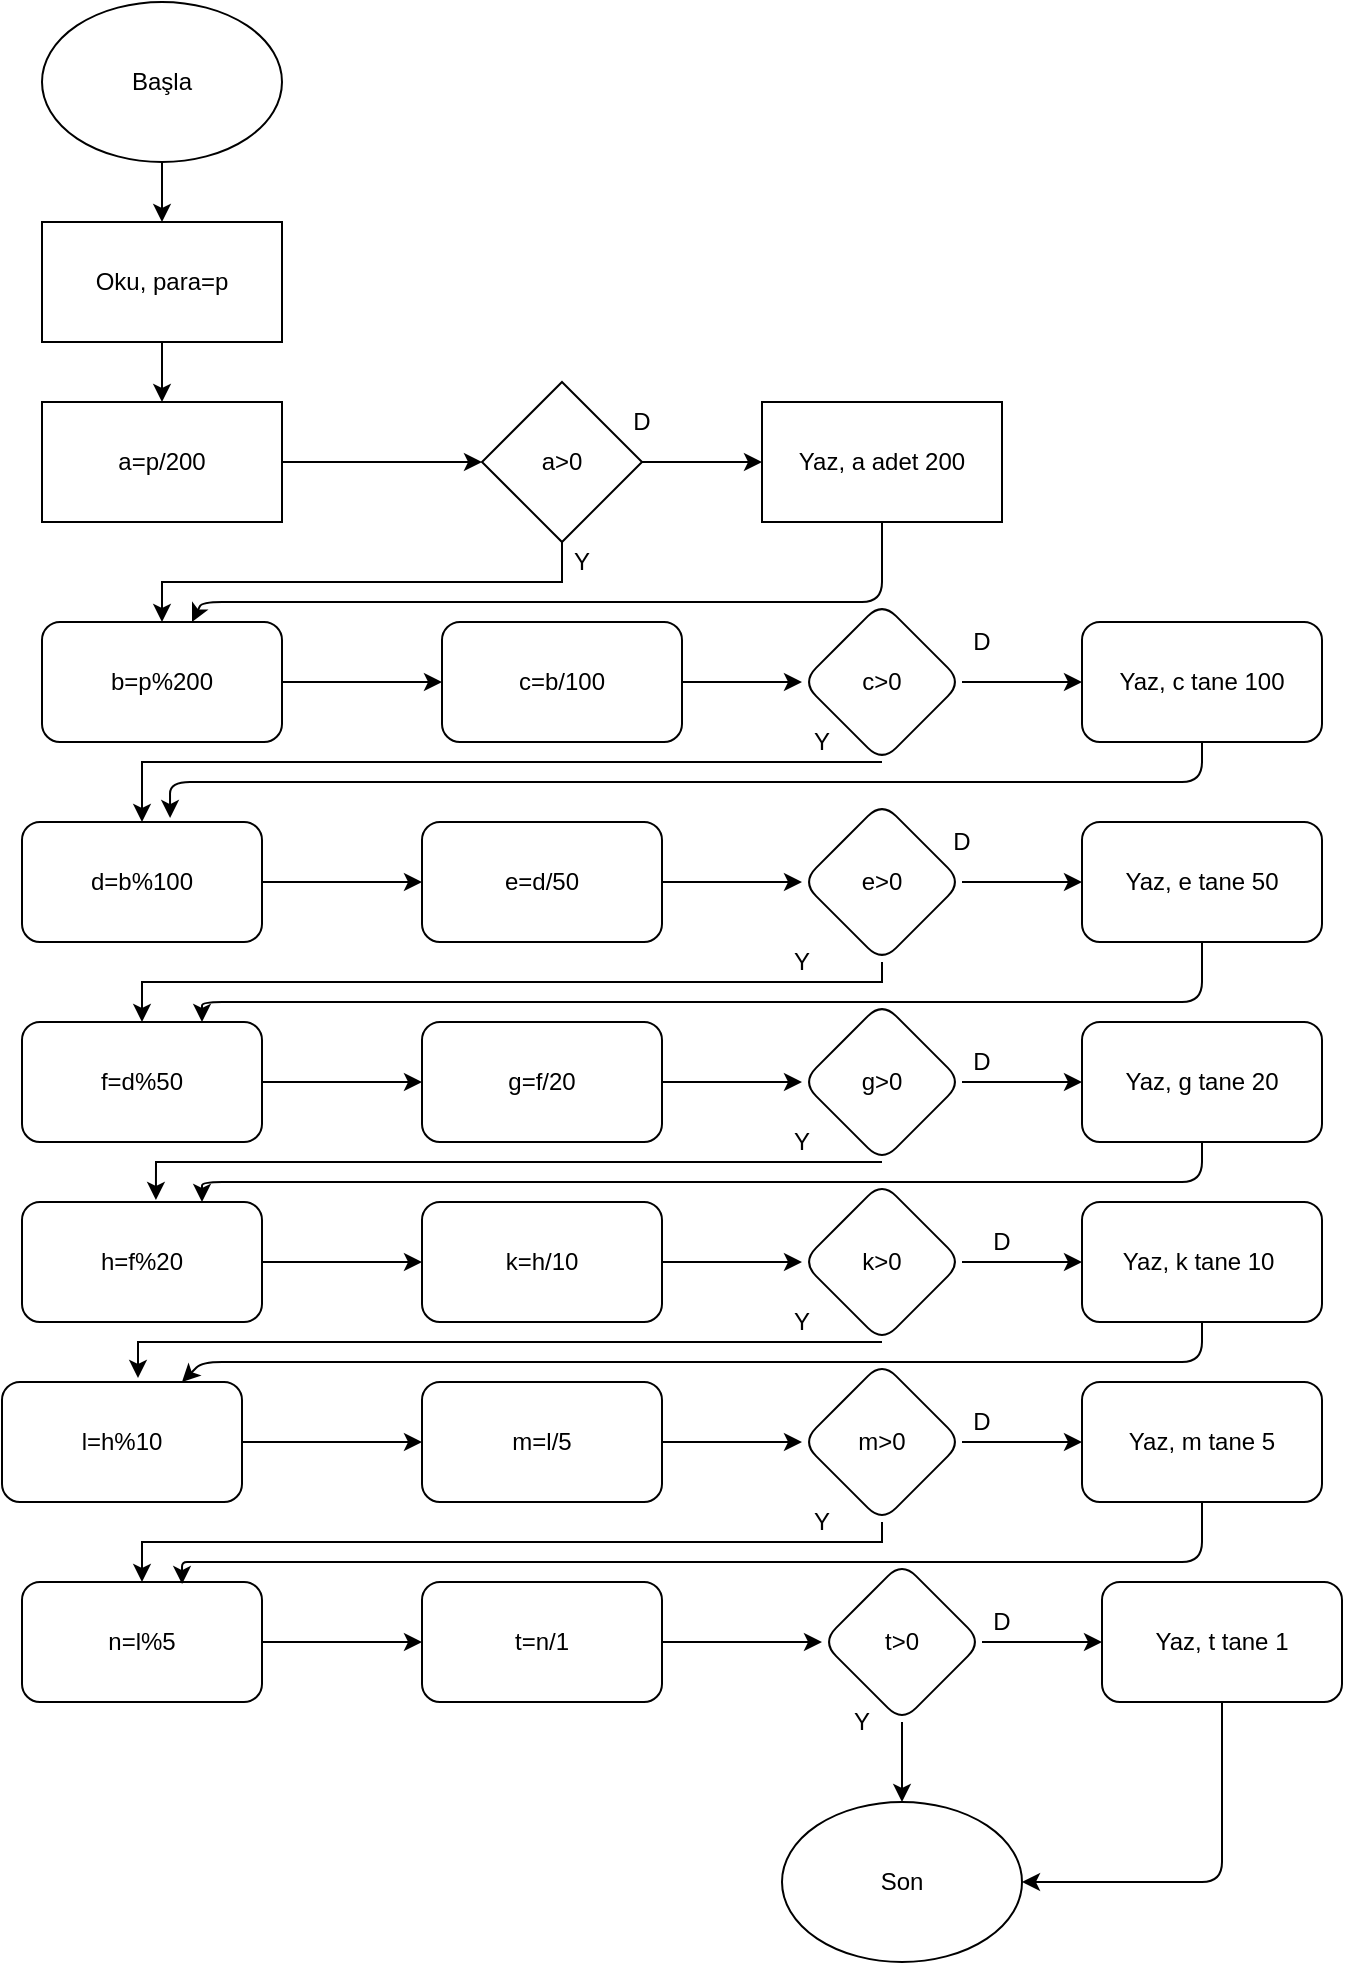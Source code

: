 <mxfile version="13.9.9" type="device"><diagram id="JTI-2e4M2It9Q666rwr6" name="Sayfa -1"><mxGraphModel dx="1086" dy="846" grid="1" gridSize="10" guides="1" tooltips="1" connect="1" arrows="1" fold="1" page="1" pageScale="1" pageWidth="827" pageHeight="1169" math="0" shadow="0"><root><mxCell id="0"/><mxCell id="1" parent="0"/><mxCell id="Kk_VDV64w1hDJ0cBYVVB-3" value="" style="edgeStyle=orthogonalEdgeStyle;rounded=0;orthogonalLoop=1;jettySize=auto;html=1;" edge="1" parent="1" source="Kk_VDV64w1hDJ0cBYVVB-1" target="Kk_VDV64w1hDJ0cBYVVB-2"><mxGeometry relative="1" as="geometry"/></mxCell><mxCell id="Kk_VDV64w1hDJ0cBYVVB-1" value="Başla" style="ellipse;whiteSpace=wrap;html=1;" vertex="1" parent="1"><mxGeometry x="250" y="30" width="120" height="80" as="geometry"/></mxCell><mxCell id="Kk_VDV64w1hDJ0cBYVVB-5" value="" style="edgeStyle=orthogonalEdgeStyle;rounded=0;orthogonalLoop=1;jettySize=auto;html=1;" edge="1" parent="1" source="Kk_VDV64w1hDJ0cBYVVB-2" target="Kk_VDV64w1hDJ0cBYVVB-4"><mxGeometry relative="1" as="geometry"/></mxCell><mxCell id="Kk_VDV64w1hDJ0cBYVVB-2" value="Oku, para=p" style="whiteSpace=wrap;html=1;" vertex="1" parent="1"><mxGeometry x="250" y="140" width="120" height="60" as="geometry"/></mxCell><mxCell id="Kk_VDV64w1hDJ0cBYVVB-7" value="" style="edgeStyle=orthogonalEdgeStyle;rounded=0;orthogonalLoop=1;jettySize=auto;html=1;" edge="1" parent="1" source="Kk_VDV64w1hDJ0cBYVVB-4" target="Kk_VDV64w1hDJ0cBYVVB-6"><mxGeometry relative="1" as="geometry"/></mxCell><mxCell id="Kk_VDV64w1hDJ0cBYVVB-4" value="a=p/200" style="whiteSpace=wrap;html=1;" vertex="1" parent="1"><mxGeometry x="250" y="230" width="120" height="60" as="geometry"/></mxCell><mxCell id="Kk_VDV64w1hDJ0cBYVVB-9" value="" style="edgeStyle=orthogonalEdgeStyle;rounded=0;orthogonalLoop=1;jettySize=auto;html=1;" edge="1" parent="1" source="Kk_VDV64w1hDJ0cBYVVB-6" target="Kk_VDV64w1hDJ0cBYVVB-8"><mxGeometry relative="1" as="geometry"/></mxCell><mxCell id="Kk_VDV64w1hDJ0cBYVVB-12" value="" style="edgeStyle=orthogonalEdgeStyle;rounded=0;orthogonalLoop=1;jettySize=auto;html=1;entryX=0.5;entryY=0;entryDx=0;entryDy=0;" edge="1" parent="1" source="Kk_VDV64w1hDJ0cBYVVB-6" target="Kk_VDV64w1hDJ0cBYVVB-13"><mxGeometry relative="1" as="geometry"><mxPoint x="510" y="340" as="targetPoint"/><Array as="points"><mxPoint x="510" y="320"/><mxPoint x="310" y="320"/></Array></mxGeometry></mxCell><mxCell id="Kk_VDV64w1hDJ0cBYVVB-6" value="a&amp;gt;0" style="rhombus;whiteSpace=wrap;html=1;" vertex="1" parent="1"><mxGeometry x="470" y="220" width="80" height="80" as="geometry"/></mxCell><mxCell id="Kk_VDV64w1hDJ0cBYVVB-8" value="Yaz, a adet 200" style="whiteSpace=wrap;html=1;" vertex="1" parent="1"><mxGeometry x="610" y="230" width="120" height="60" as="geometry"/></mxCell><mxCell id="Kk_VDV64w1hDJ0cBYVVB-10" value="D" style="text;html=1;strokeColor=none;fillColor=none;align=center;verticalAlign=middle;whiteSpace=wrap;rounded=0;" vertex="1" parent="1"><mxGeometry x="530" y="230" width="40" height="20" as="geometry"/></mxCell><mxCell id="Kk_VDV64w1hDJ0cBYVVB-18" value="" style="edgeStyle=orthogonalEdgeStyle;rounded=0;orthogonalLoop=1;jettySize=auto;html=1;" edge="1" parent="1" source="Kk_VDV64w1hDJ0cBYVVB-13" target="Kk_VDV64w1hDJ0cBYVVB-17"><mxGeometry relative="1" as="geometry"/></mxCell><mxCell id="Kk_VDV64w1hDJ0cBYVVB-13" value="b=p%200" style="rounded=1;whiteSpace=wrap;html=1;" vertex="1" parent="1"><mxGeometry x="250" y="340" width="120" height="60" as="geometry"/></mxCell><mxCell id="Kk_VDV64w1hDJ0cBYVVB-15" value="Y" style="text;html=1;strokeColor=none;fillColor=none;align=center;verticalAlign=middle;whiteSpace=wrap;rounded=0;" vertex="1" parent="1"><mxGeometry x="500" y="300" width="40" height="20" as="geometry"/></mxCell><mxCell id="Kk_VDV64w1hDJ0cBYVVB-16" value="" style="endArrow=classic;html=1;exitX=0.5;exitY=1;exitDx=0;exitDy=0;" edge="1" parent="1" source="Kk_VDV64w1hDJ0cBYVVB-8" target="Kk_VDV64w1hDJ0cBYVVB-13"><mxGeometry width="50" height="50" relative="1" as="geometry"><mxPoint x="390" y="460" as="sourcePoint"/><mxPoint x="430" y="370" as="targetPoint"/><Array as="points"><mxPoint x="670" y="330"/><mxPoint x="390" y="330"/><mxPoint x="330" y="330"/></Array></mxGeometry></mxCell><mxCell id="Kk_VDV64w1hDJ0cBYVVB-20" value="" style="edgeStyle=orthogonalEdgeStyle;rounded=0;orthogonalLoop=1;jettySize=auto;html=1;" edge="1" parent="1" source="Kk_VDV64w1hDJ0cBYVVB-17" target="Kk_VDV64w1hDJ0cBYVVB-19"><mxGeometry relative="1" as="geometry"/></mxCell><mxCell id="Kk_VDV64w1hDJ0cBYVVB-17" value="c=b/100" style="whiteSpace=wrap;html=1;rounded=1;" vertex="1" parent="1"><mxGeometry x="450" y="340" width="120" height="60" as="geometry"/></mxCell><mxCell id="Kk_VDV64w1hDJ0cBYVVB-22" value="" style="edgeStyle=orthogonalEdgeStyle;rounded=0;orthogonalLoop=1;jettySize=auto;html=1;" edge="1" parent="1" source="Kk_VDV64w1hDJ0cBYVVB-19" target="Kk_VDV64w1hDJ0cBYVVB-21"><mxGeometry relative="1" as="geometry"/></mxCell><mxCell id="Kk_VDV64w1hDJ0cBYVVB-24" value="" style="edgeStyle=orthogonalEdgeStyle;rounded=0;orthogonalLoop=1;jettySize=auto;html=1;" edge="1" parent="1" source="Kk_VDV64w1hDJ0cBYVVB-19" target="Kk_VDV64w1hDJ0cBYVVB-23"><mxGeometry relative="1" as="geometry"><mxPoint x="670" y="430" as="sourcePoint"/><Array as="points"><mxPoint x="300" y="410"/></Array></mxGeometry></mxCell><mxCell id="Kk_VDV64w1hDJ0cBYVVB-19" value="c&amp;gt;0" style="rhombus;whiteSpace=wrap;html=1;rounded=1;" vertex="1" parent="1"><mxGeometry x="630" y="330" width="80" height="80" as="geometry"/></mxCell><mxCell id="Kk_VDV64w1hDJ0cBYVVB-21" value="Yaz, c tane 100" style="whiteSpace=wrap;html=1;rounded=1;" vertex="1" parent="1"><mxGeometry x="770" y="340" width="120" height="60" as="geometry"/></mxCell><mxCell id="Kk_VDV64w1hDJ0cBYVVB-29" value="" style="edgeStyle=orthogonalEdgeStyle;rounded=0;orthogonalLoop=1;jettySize=auto;html=1;" edge="1" parent="1" source="Kk_VDV64w1hDJ0cBYVVB-23" target="Kk_VDV64w1hDJ0cBYVVB-28"><mxGeometry relative="1" as="geometry"/></mxCell><mxCell id="Kk_VDV64w1hDJ0cBYVVB-23" value="d=b%100" style="whiteSpace=wrap;html=1;rounded=1;" vertex="1" parent="1"><mxGeometry x="240" y="440" width="120" height="60" as="geometry"/></mxCell><mxCell id="Kk_VDV64w1hDJ0cBYVVB-25" value="Y" style="text;html=1;strokeColor=none;fillColor=none;align=center;verticalAlign=middle;whiteSpace=wrap;rounded=0;" vertex="1" parent="1"><mxGeometry x="620" y="390" width="40" height="20" as="geometry"/></mxCell><mxCell id="Kk_VDV64w1hDJ0cBYVVB-26" value="D" style="text;html=1;strokeColor=none;fillColor=none;align=center;verticalAlign=middle;whiteSpace=wrap;rounded=0;" vertex="1" parent="1"><mxGeometry x="700" y="340" width="40" height="20" as="geometry"/></mxCell><mxCell id="Kk_VDV64w1hDJ0cBYVVB-27" value="" style="endArrow=classic;html=1;exitX=0.5;exitY=1;exitDx=0;exitDy=0;entryX=0.617;entryY=-0.033;entryDx=0;entryDy=0;entryPerimeter=0;" edge="1" parent="1" source="Kk_VDV64w1hDJ0cBYVVB-21" target="Kk_VDV64w1hDJ0cBYVVB-23"><mxGeometry width="50" height="50" relative="1" as="geometry"><mxPoint x="390" y="460" as="sourcePoint"/><mxPoint x="440" y="410" as="targetPoint"/><Array as="points"><mxPoint x="830" y="420"/><mxPoint x="314" y="420"/></Array></mxGeometry></mxCell><mxCell id="Kk_VDV64w1hDJ0cBYVVB-31" value="" style="edgeStyle=orthogonalEdgeStyle;rounded=0;orthogonalLoop=1;jettySize=auto;html=1;" edge="1" parent="1" source="Kk_VDV64w1hDJ0cBYVVB-28" target="Kk_VDV64w1hDJ0cBYVVB-30"><mxGeometry relative="1" as="geometry"/></mxCell><mxCell id="Kk_VDV64w1hDJ0cBYVVB-28" value="e=d/50" style="whiteSpace=wrap;html=1;rounded=1;" vertex="1" parent="1"><mxGeometry x="440" y="440" width="120" height="60" as="geometry"/></mxCell><mxCell id="Kk_VDV64w1hDJ0cBYVVB-33" value="" style="edgeStyle=orthogonalEdgeStyle;rounded=0;orthogonalLoop=1;jettySize=auto;html=1;" edge="1" parent="1" source="Kk_VDV64w1hDJ0cBYVVB-30" target="Kk_VDV64w1hDJ0cBYVVB-32"><mxGeometry relative="1" as="geometry"/></mxCell><mxCell id="Kk_VDV64w1hDJ0cBYVVB-35" value="" style="edgeStyle=orthogonalEdgeStyle;rounded=0;orthogonalLoop=1;jettySize=auto;html=1;entryX=0.5;entryY=0;entryDx=0;entryDy=0;" edge="1" parent="1" source="Kk_VDV64w1hDJ0cBYVVB-30" target="Kk_VDV64w1hDJ0cBYVVB-34"><mxGeometry relative="1" as="geometry"><Array as="points"><mxPoint x="670" y="520"/><mxPoint x="300" y="520"/></Array></mxGeometry></mxCell><mxCell id="Kk_VDV64w1hDJ0cBYVVB-30" value="e&amp;gt;0" style="rhombus;whiteSpace=wrap;html=1;rounded=1;" vertex="1" parent="1"><mxGeometry x="630" y="430" width="80" height="80" as="geometry"/></mxCell><mxCell id="Kk_VDV64w1hDJ0cBYVVB-32" value="Yaz, e tane 50" style="whiteSpace=wrap;html=1;rounded=1;" vertex="1" parent="1"><mxGeometry x="770" y="440" width="120" height="60" as="geometry"/></mxCell><mxCell id="Kk_VDV64w1hDJ0cBYVVB-40" value="" style="edgeStyle=orthogonalEdgeStyle;rounded=0;orthogonalLoop=1;jettySize=auto;html=1;" edge="1" parent="1" source="Kk_VDV64w1hDJ0cBYVVB-34" target="Kk_VDV64w1hDJ0cBYVVB-39"><mxGeometry relative="1" as="geometry"/></mxCell><mxCell id="Kk_VDV64w1hDJ0cBYVVB-34" value="f=d%50" style="whiteSpace=wrap;html=1;rounded=1;" vertex="1" parent="1"><mxGeometry x="240" y="540" width="120" height="60" as="geometry"/></mxCell><mxCell id="Kk_VDV64w1hDJ0cBYVVB-36" value="Y" style="text;html=1;strokeColor=none;fillColor=none;align=center;verticalAlign=middle;whiteSpace=wrap;rounded=0;" vertex="1" parent="1"><mxGeometry x="610" y="500" width="40" height="20" as="geometry"/></mxCell><mxCell id="Kk_VDV64w1hDJ0cBYVVB-37" value="D" style="text;html=1;strokeColor=none;fillColor=none;align=center;verticalAlign=middle;whiteSpace=wrap;rounded=0;" vertex="1" parent="1"><mxGeometry x="690" y="440" width="40" height="20" as="geometry"/></mxCell><mxCell id="Kk_VDV64w1hDJ0cBYVVB-38" value="" style="endArrow=classic;html=1;exitX=0.5;exitY=1;exitDx=0;exitDy=0;entryX=0.75;entryY=0;entryDx=0;entryDy=0;" edge="1" parent="1" source="Kk_VDV64w1hDJ0cBYVVB-32" target="Kk_VDV64w1hDJ0cBYVVB-34"><mxGeometry width="50" height="50" relative="1" as="geometry"><mxPoint x="390" y="460" as="sourcePoint"/><mxPoint x="440" y="410" as="targetPoint"/><Array as="points"><mxPoint x="830" y="530"/><mxPoint x="330" y="530"/></Array></mxGeometry></mxCell><mxCell id="Kk_VDV64w1hDJ0cBYVVB-42" value="" style="edgeStyle=orthogonalEdgeStyle;rounded=0;orthogonalLoop=1;jettySize=auto;html=1;" edge="1" parent="1" source="Kk_VDV64w1hDJ0cBYVVB-39" target="Kk_VDV64w1hDJ0cBYVVB-41"><mxGeometry relative="1" as="geometry"/></mxCell><mxCell id="Kk_VDV64w1hDJ0cBYVVB-39" value="g=f/20" style="whiteSpace=wrap;html=1;rounded=1;" vertex="1" parent="1"><mxGeometry x="440" y="540" width="120" height="60" as="geometry"/></mxCell><mxCell id="Kk_VDV64w1hDJ0cBYVVB-44" value="" style="edgeStyle=orthogonalEdgeStyle;rounded=0;orthogonalLoop=1;jettySize=auto;html=1;" edge="1" parent="1" source="Kk_VDV64w1hDJ0cBYVVB-41" target="Kk_VDV64w1hDJ0cBYVVB-43"><mxGeometry relative="1" as="geometry"/></mxCell><mxCell id="Kk_VDV64w1hDJ0cBYVVB-46" value="" style="edgeStyle=orthogonalEdgeStyle;rounded=0;orthogonalLoop=1;jettySize=auto;html=1;entryX=0.558;entryY=-0.017;entryDx=0;entryDy=0;entryPerimeter=0;" edge="1" parent="1" source="Kk_VDV64w1hDJ0cBYVVB-41" target="Kk_VDV64w1hDJ0cBYVVB-45"><mxGeometry relative="1" as="geometry"><Array as="points"><mxPoint x="307" y="610"/></Array></mxGeometry></mxCell><mxCell id="Kk_VDV64w1hDJ0cBYVVB-41" value="g&amp;gt;0" style="rhombus;whiteSpace=wrap;html=1;rounded=1;" vertex="1" parent="1"><mxGeometry x="630" y="530" width="80" height="80" as="geometry"/></mxCell><mxCell id="Kk_VDV64w1hDJ0cBYVVB-43" value="Yaz, g tane 20" style="whiteSpace=wrap;html=1;rounded=1;" vertex="1" parent="1"><mxGeometry x="770" y="540" width="120" height="60" as="geometry"/></mxCell><mxCell id="Kk_VDV64w1hDJ0cBYVVB-51" value="" style="edgeStyle=orthogonalEdgeStyle;rounded=0;orthogonalLoop=1;jettySize=auto;html=1;" edge="1" parent="1" source="Kk_VDV64w1hDJ0cBYVVB-45" target="Kk_VDV64w1hDJ0cBYVVB-50"><mxGeometry relative="1" as="geometry"/></mxCell><mxCell id="Kk_VDV64w1hDJ0cBYVVB-45" value="h=f%20" style="whiteSpace=wrap;html=1;rounded=1;" vertex="1" parent="1"><mxGeometry x="240" y="630" width="120" height="60" as="geometry"/></mxCell><mxCell id="Kk_VDV64w1hDJ0cBYVVB-47" value="Y" style="text;html=1;strokeColor=none;fillColor=none;align=center;verticalAlign=middle;whiteSpace=wrap;rounded=0;" vertex="1" parent="1"><mxGeometry x="610" y="590" width="40" height="20" as="geometry"/></mxCell><mxCell id="Kk_VDV64w1hDJ0cBYVVB-48" value="D" style="text;html=1;strokeColor=none;fillColor=none;align=center;verticalAlign=middle;whiteSpace=wrap;rounded=0;" vertex="1" parent="1"><mxGeometry x="700" y="550" width="40" height="20" as="geometry"/></mxCell><mxCell id="Kk_VDV64w1hDJ0cBYVVB-49" value="" style="endArrow=classic;html=1;exitX=0.5;exitY=1;exitDx=0;exitDy=0;entryX=0.75;entryY=0;entryDx=0;entryDy=0;" edge="1" parent="1" source="Kk_VDV64w1hDJ0cBYVVB-43" target="Kk_VDV64w1hDJ0cBYVVB-45"><mxGeometry width="50" height="50" relative="1" as="geometry"><mxPoint x="390" y="460" as="sourcePoint"/><mxPoint x="440" y="410" as="targetPoint"/><Array as="points"><mxPoint x="830" y="620"/><mxPoint x="330" y="620"/></Array></mxGeometry></mxCell><mxCell id="Kk_VDV64w1hDJ0cBYVVB-53" value="" style="edgeStyle=orthogonalEdgeStyle;rounded=0;orthogonalLoop=1;jettySize=auto;html=1;" edge="1" parent="1" source="Kk_VDV64w1hDJ0cBYVVB-50" target="Kk_VDV64w1hDJ0cBYVVB-52"><mxGeometry relative="1" as="geometry"/></mxCell><mxCell id="Kk_VDV64w1hDJ0cBYVVB-50" value="k=h/10" style="whiteSpace=wrap;html=1;rounded=1;" vertex="1" parent="1"><mxGeometry x="440" y="630" width="120" height="60" as="geometry"/></mxCell><mxCell id="Kk_VDV64w1hDJ0cBYVVB-55" value="" style="edgeStyle=orthogonalEdgeStyle;rounded=0;orthogonalLoop=1;jettySize=auto;html=1;" edge="1" parent="1" source="Kk_VDV64w1hDJ0cBYVVB-52" target="Kk_VDV64w1hDJ0cBYVVB-54"><mxGeometry relative="1" as="geometry"/></mxCell><mxCell id="Kk_VDV64w1hDJ0cBYVVB-57" value="" style="edgeStyle=orthogonalEdgeStyle;rounded=0;orthogonalLoop=1;jettySize=auto;html=1;entryX=0.567;entryY=-0.033;entryDx=0;entryDy=0;entryPerimeter=0;" edge="1" parent="1" source="Kk_VDV64w1hDJ0cBYVVB-52" target="Kk_VDV64w1hDJ0cBYVVB-56"><mxGeometry relative="1" as="geometry"><Array as="points"><mxPoint x="298" y="700"/><mxPoint x="298" y="718"/></Array></mxGeometry></mxCell><mxCell id="Kk_VDV64w1hDJ0cBYVVB-52" value="k&amp;gt;0" style="rhombus;whiteSpace=wrap;html=1;rounded=1;" vertex="1" parent="1"><mxGeometry x="630" y="620" width="80" height="80" as="geometry"/></mxCell><mxCell id="Kk_VDV64w1hDJ0cBYVVB-54" value="Yaz, k tane 10&amp;nbsp;" style="whiteSpace=wrap;html=1;rounded=1;" vertex="1" parent="1"><mxGeometry x="770" y="630" width="120" height="60" as="geometry"/></mxCell><mxCell id="Kk_VDV64w1hDJ0cBYVVB-62" value="" style="edgeStyle=orthogonalEdgeStyle;rounded=0;orthogonalLoop=1;jettySize=auto;html=1;" edge="1" parent="1" source="Kk_VDV64w1hDJ0cBYVVB-56" target="Kk_VDV64w1hDJ0cBYVVB-61"><mxGeometry relative="1" as="geometry"/></mxCell><mxCell id="Kk_VDV64w1hDJ0cBYVVB-56" value="l=h%10" style="whiteSpace=wrap;html=1;rounded=1;" vertex="1" parent="1"><mxGeometry x="230" y="720" width="120" height="60" as="geometry"/></mxCell><mxCell id="Kk_VDV64w1hDJ0cBYVVB-58" value="Y" style="text;html=1;strokeColor=none;fillColor=none;align=center;verticalAlign=middle;whiteSpace=wrap;rounded=0;" vertex="1" parent="1"><mxGeometry x="610" y="680" width="40" height="20" as="geometry"/></mxCell><mxCell id="Kk_VDV64w1hDJ0cBYVVB-59" value="D" style="text;html=1;strokeColor=none;fillColor=none;align=center;verticalAlign=middle;whiteSpace=wrap;rounded=0;" vertex="1" parent="1"><mxGeometry x="710" y="640" width="40" height="20" as="geometry"/></mxCell><mxCell id="Kk_VDV64w1hDJ0cBYVVB-60" value="" style="endArrow=classic;html=1;exitX=0.5;exitY=1;exitDx=0;exitDy=0;entryX=0.75;entryY=0;entryDx=0;entryDy=0;" edge="1" parent="1" source="Kk_VDV64w1hDJ0cBYVVB-54" target="Kk_VDV64w1hDJ0cBYVVB-56"><mxGeometry width="50" height="50" relative="1" as="geometry"><mxPoint x="390" y="460" as="sourcePoint"/><mxPoint x="440" y="410" as="targetPoint"/><Array as="points"><mxPoint x="830" y="710"/><mxPoint x="330" y="710"/></Array></mxGeometry></mxCell><mxCell id="Kk_VDV64w1hDJ0cBYVVB-64" value="" style="edgeStyle=orthogonalEdgeStyle;rounded=0;orthogonalLoop=1;jettySize=auto;html=1;" edge="1" parent="1" source="Kk_VDV64w1hDJ0cBYVVB-61" target="Kk_VDV64w1hDJ0cBYVVB-63"><mxGeometry relative="1" as="geometry"/></mxCell><mxCell id="Kk_VDV64w1hDJ0cBYVVB-61" value="m=l/5" style="whiteSpace=wrap;html=1;rounded=1;" vertex="1" parent="1"><mxGeometry x="440" y="720" width="120" height="60" as="geometry"/></mxCell><mxCell id="Kk_VDV64w1hDJ0cBYVVB-66" value="" style="edgeStyle=orthogonalEdgeStyle;rounded=0;orthogonalLoop=1;jettySize=auto;html=1;" edge="1" parent="1" source="Kk_VDV64w1hDJ0cBYVVB-63" target="Kk_VDV64w1hDJ0cBYVVB-65"><mxGeometry relative="1" as="geometry"/></mxCell><mxCell id="Kk_VDV64w1hDJ0cBYVVB-68" value="" style="edgeStyle=orthogonalEdgeStyle;rounded=0;orthogonalLoop=1;jettySize=auto;html=1;entryX=0.5;entryY=0;entryDx=0;entryDy=0;" edge="1" parent="1" source="Kk_VDV64w1hDJ0cBYVVB-63" target="Kk_VDV64w1hDJ0cBYVVB-67"><mxGeometry relative="1" as="geometry"><Array as="points"><mxPoint x="670" y="800"/><mxPoint x="300" y="800"/></Array></mxGeometry></mxCell><mxCell id="Kk_VDV64w1hDJ0cBYVVB-63" value="m&amp;gt;0" style="rhombus;whiteSpace=wrap;html=1;rounded=1;" vertex="1" parent="1"><mxGeometry x="630" y="710" width="80" height="80" as="geometry"/></mxCell><mxCell id="Kk_VDV64w1hDJ0cBYVVB-65" value="Yaz, m tane 5" style="whiteSpace=wrap;html=1;rounded=1;" vertex="1" parent="1"><mxGeometry x="770" y="720" width="120" height="60" as="geometry"/></mxCell><mxCell id="Kk_VDV64w1hDJ0cBYVVB-73" value="" style="edgeStyle=orthogonalEdgeStyle;rounded=0;orthogonalLoop=1;jettySize=auto;html=1;" edge="1" parent="1" source="Kk_VDV64w1hDJ0cBYVVB-67" target="Kk_VDV64w1hDJ0cBYVVB-72"><mxGeometry relative="1" as="geometry"/></mxCell><mxCell id="Kk_VDV64w1hDJ0cBYVVB-67" value="n=l%5" style="whiteSpace=wrap;html=1;rounded=1;" vertex="1" parent="1"><mxGeometry x="240" y="820" width="120" height="60" as="geometry"/></mxCell><mxCell id="Kk_VDV64w1hDJ0cBYVVB-69" value="Y" style="text;html=1;strokeColor=none;fillColor=none;align=center;verticalAlign=middle;whiteSpace=wrap;rounded=0;" vertex="1" parent="1"><mxGeometry x="620" y="780" width="40" height="20" as="geometry"/></mxCell><mxCell id="Kk_VDV64w1hDJ0cBYVVB-70" value="D" style="text;html=1;strokeColor=none;fillColor=none;align=center;verticalAlign=middle;whiteSpace=wrap;rounded=0;" vertex="1" parent="1"><mxGeometry x="700" y="720" width="40" height="40" as="geometry"/></mxCell><mxCell id="Kk_VDV64w1hDJ0cBYVVB-71" value="" style="endArrow=classic;html=1;exitX=0.5;exitY=1;exitDx=0;exitDy=0;entryX=0.667;entryY=0.017;entryDx=0;entryDy=0;entryPerimeter=0;" edge="1" parent="1" source="Kk_VDV64w1hDJ0cBYVVB-65" target="Kk_VDV64w1hDJ0cBYVVB-67"><mxGeometry width="50" height="50" relative="1" as="geometry"><mxPoint x="390" y="730" as="sourcePoint"/><mxPoint x="440" y="680" as="targetPoint"/><Array as="points"><mxPoint x="830" y="810"/><mxPoint x="330" y="810"/><mxPoint x="320" y="810"/></Array></mxGeometry></mxCell><mxCell id="Kk_VDV64w1hDJ0cBYVVB-75" value="" style="edgeStyle=orthogonalEdgeStyle;rounded=0;orthogonalLoop=1;jettySize=auto;html=1;" edge="1" parent="1" source="Kk_VDV64w1hDJ0cBYVVB-72" target="Kk_VDV64w1hDJ0cBYVVB-74"><mxGeometry relative="1" as="geometry"/></mxCell><mxCell id="Kk_VDV64w1hDJ0cBYVVB-72" value="t=n/1" style="whiteSpace=wrap;html=1;rounded=1;" vertex="1" parent="1"><mxGeometry x="440" y="820" width="120" height="60" as="geometry"/></mxCell><mxCell id="Kk_VDV64w1hDJ0cBYVVB-77" value="" style="edgeStyle=orthogonalEdgeStyle;rounded=0;orthogonalLoop=1;jettySize=auto;html=1;" edge="1" parent="1" source="Kk_VDV64w1hDJ0cBYVVB-74" target="Kk_VDV64w1hDJ0cBYVVB-76"><mxGeometry relative="1" as="geometry"/></mxCell><mxCell id="Kk_VDV64w1hDJ0cBYVVB-79" value="" style="edgeStyle=orthogonalEdgeStyle;rounded=0;orthogonalLoop=1;jettySize=auto;html=1;" edge="1" parent="1" source="Kk_VDV64w1hDJ0cBYVVB-74" target="Kk_VDV64w1hDJ0cBYVVB-78"><mxGeometry relative="1" as="geometry"/></mxCell><mxCell id="Kk_VDV64w1hDJ0cBYVVB-74" value="t&amp;gt;0" style="rhombus;whiteSpace=wrap;html=1;rounded=1;" vertex="1" parent="1"><mxGeometry x="640" y="810" width="80" height="80" as="geometry"/></mxCell><mxCell id="Kk_VDV64w1hDJ0cBYVVB-76" value="Yaz, t tane 1" style="whiteSpace=wrap;html=1;rounded=1;" vertex="1" parent="1"><mxGeometry x="780" y="820" width="120" height="60" as="geometry"/></mxCell><mxCell id="Kk_VDV64w1hDJ0cBYVVB-78" value="Son" style="ellipse;whiteSpace=wrap;html=1;rounded=1;" vertex="1" parent="1"><mxGeometry x="620" y="930" width="120" height="80" as="geometry"/></mxCell><mxCell id="Kk_VDV64w1hDJ0cBYVVB-80" value="Y" style="text;html=1;strokeColor=none;fillColor=none;align=center;verticalAlign=middle;whiteSpace=wrap;rounded=0;" vertex="1" parent="1"><mxGeometry x="640" y="880" width="40" height="20" as="geometry"/></mxCell><mxCell id="Kk_VDV64w1hDJ0cBYVVB-81" value="D" style="text;html=1;strokeColor=none;fillColor=none;align=center;verticalAlign=middle;whiteSpace=wrap;rounded=0;" vertex="1" parent="1"><mxGeometry x="710" y="830" width="40" height="20" as="geometry"/></mxCell><mxCell id="Kk_VDV64w1hDJ0cBYVVB-82" value="" style="endArrow=classic;html=1;exitX=0.5;exitY=1;exitDx=0;exitDy=0;entryX=1;entryY=0.5;entryDx=0;entryDy=0;" edge="1" parent="1" source="Kk_VDV64w1hDJ0cBYVVB-76" target="Kk_VDV64w1hDJ0cBYVVB-78"><mxGeometry width="50" height="50" relative="1" as="geometry"><mxPoint x="390" y="640" as="sourcePoint"/><mxPoint x="440" y="590" as="targetPoint"/><Array as="points"><mxPoint x="840" y="970"/></Array></mxGeometry></mxCell></root></mxGraphModel></diagram></mxfile>